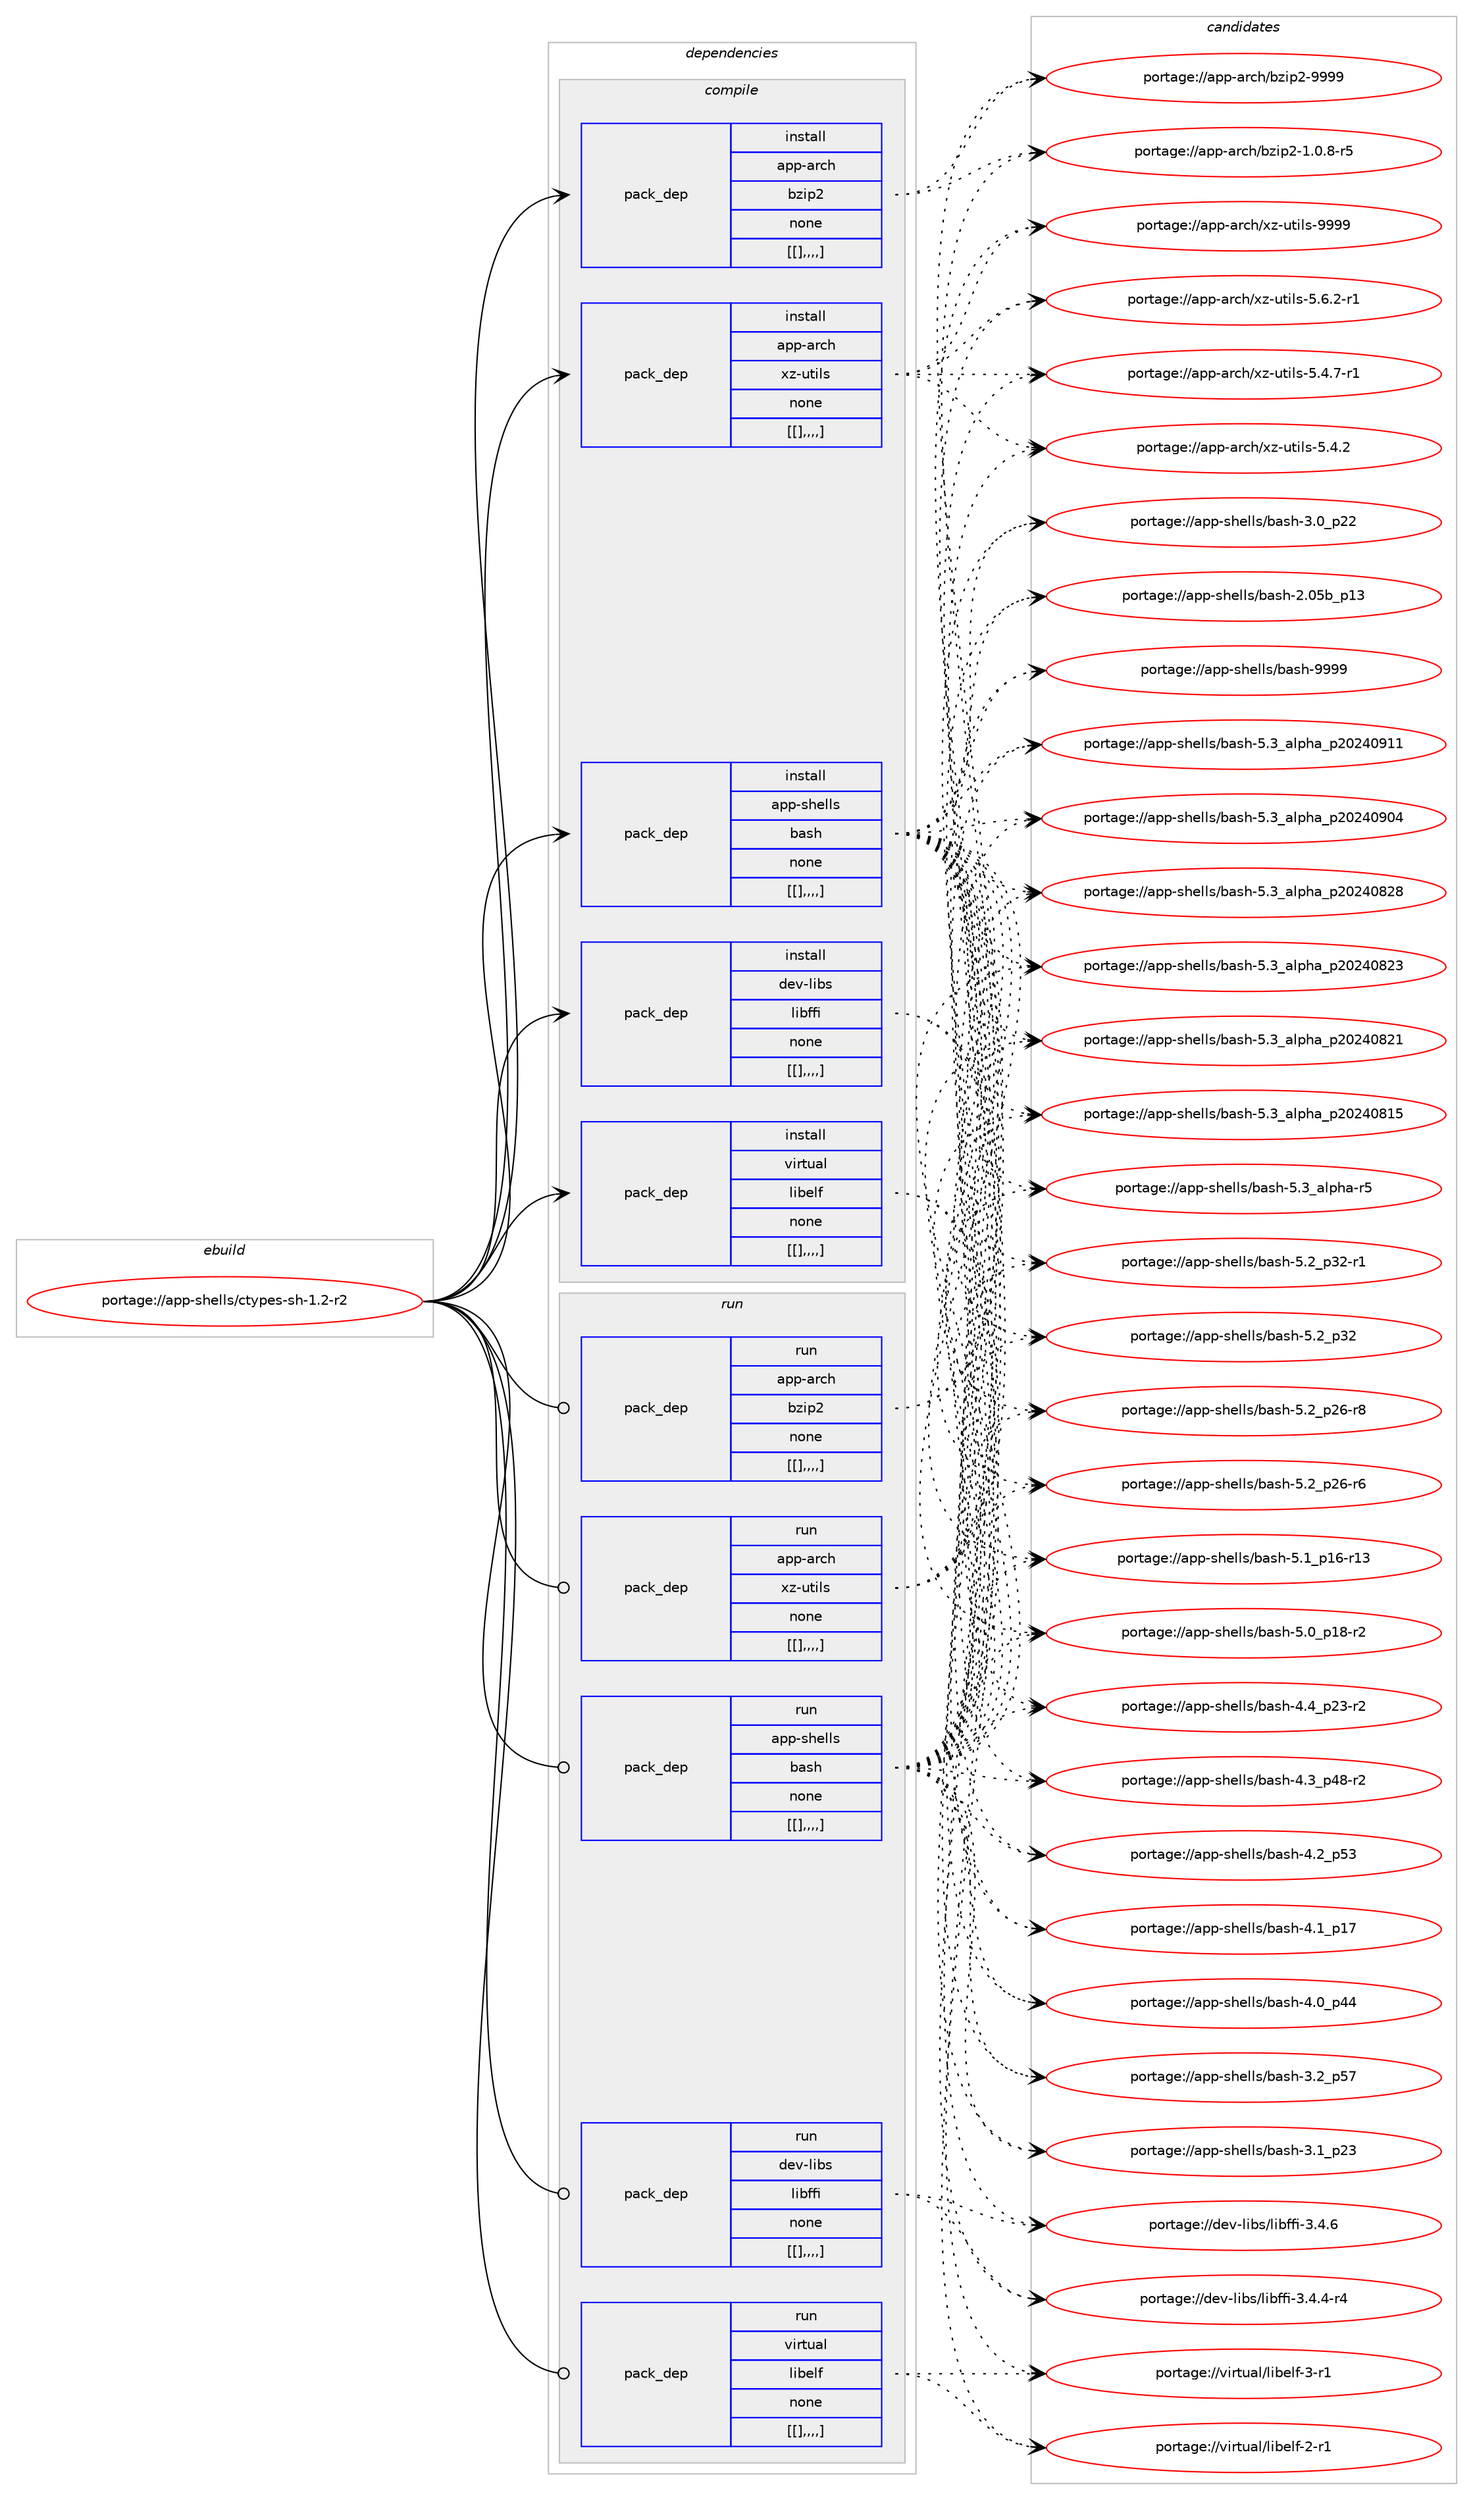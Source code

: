 digraph prolog {

# *************
# Graph options
# *************

newrank=true;
concentrate=true;
compound=true;
graph [rankdir=LR,fontname=Helvetica,fontsize=10,ranksep=1.5];#, ranksep=2.5, nodesep=0.2];
edge  [arrowhead=vee];
node  [fontname=Helvetica,fontsize=10];

# **********
# The ebuild
# **********

subgraph cluster_leftcol {
color=gray;
label=<<i>ebuild</i>>;
id [label="portage://app-shells/ctypes-sh-1.2-r2", color=red, width=4, href="../app-shells/ctypes-sh-1.2-r2.svg"];
}

# ****************
# The dependencies
# ****************

subgraph cluster_midcol {
color=gray;
label=<<i>dependencies</i>>;
subgraph cluster_compile {
fillcolor="#eeeeee";
style=filled;
label=<<i>compile</i>>;
subgraph pack37298 {
dependency52353 [label=<<TABLE BORDER="0" CELLBORDER="1" CELLSPACING="0" CELLPADDING="4" WIDTH="220"><TR><TD ROWSPAN="6" CELLPADDING="30">pack_dep</TD></TR><TR><TD WIDTH="110">install</TD></TR><TR><TD>app-arch</TD></TR><TR><TD>bzip2</TD></TR><TR><TD>none</TD></TR><TR><TD>[[],,,,]</TD></TR></TABLE>>, shape=none, color=blue];
}
id:e -> dependency52353:w [weight=20,style="solid",arrowhead="vee"];
subgraph pack37299 {
dependency52354 [label=<<TABLE BORDER="0" CELLBORDER="1" CELLSPACING="0" CELLPADDING="4" WIDTH="220"><TR><TD ROWSPAN="6" CELLPADDING="30">pack_dep</TD></TR><TR><TD WIDTH="110">install</TD></TR><TR><TD>app-arch</TD></TR><TR><TD>xz-utils</TD></TR><TR><TD>none</TD></TR><TR><TD>[[],,,,]</TD></TR></TABLE>>, shape=none, color=blue];
}
id:e -> dependency52354:w [weight=20,style="solid",arrowhead="vee"];
subgraph pack37300 {
dependency52355 [label=<<TABLE BORDER="0" CELLBORDER="1" CELLSPACING="0" CELLPADDING="4" WIDTH="220"><TR><TD ROWSPAN="6" CELLPADDING="30">pack_dep</TD></TR><TR><TD WIDTH="110">install</TD></TR><TR><TD>app-shells</TD></TR><TR><TD>bash</TD></TR><TR><TD>none</TD></TR><TR><TD>[[],,,,]</TD></TR></TABLE>>, shape=none, color=blue];
}
id:e -> dependency52355:w [weight=20,style="solid",arrowhead="vee"];
subgraph pack37301 {
dependency52356 [label=<<TABLE BORDER="0" CELLBORDER="1" CELLSPACING="0" CELLPADDING="4" WIDTH="220"><TR><TD ROWSPAN="6" CELLPADDING="30">pack_dep</TD></TR><TR><TD WIDTH="110">install</TD></TR><TR><TD>dev-libs</TD></TR><TR><TD>libffi</TD></TR><TR><TD>none</TD></TR><TR><TD>[[],,,,]</TD></TR></TABLE>>, shape=none, color=blue];
}
id:e -> dependency52356:w [weight=20,style="solid",arrowhead="vee"];
subgraph pack37302 {
dependency52357 [label=<<TABLE BORDER="0" CELLBORDER="1" CELLSPACING="0" CELLPADDING="4" WIDTH="220"><TR><TD ROWSPAN="6" CELLPADDING="30">pack_dep</TD></TR><TR><TD WIDTH="110">install</TD></TR><TR><TD>virtual</TD></TR><TR><TD>libelf</TD></TR><TR><TD>none</TD></TR><TR><TD>[[],,,,]</TD></TR></TABLE>>, shape=none, color=blue];
}
id:e -> dependency52357:w [weight=20,style="solid",arrowhead="vee"];
}
subgraph cluster_compileandrun {
fillcolor="#eeeeee";
style=filled;
label=<<i>compile and run</i>>;
}
subgraph cluster_run {
fillcolor="#eeeeee";
style=filled;
label=<<i>run</i>>;
subgraph pack37303 {
dependency52358 [label=<<TABLE BORDER="0" CELLBORDER="1" CELLSPACING="0" CELLPADDING="4" WIDTH="220"><TR><TD ROWSPAN="6" CELLPADDING="30">pack_dep</TD></TR><TR><TD WIDTH="110">run</TD></TR><TR><TD>app-arch</TD></TR><TR><TD>bzip2</TD></TR><TR><TD>none</TD></TR><TR><TD>[[],,,,]</TD></TR></TABLE>>, shape=none, color=blue];
}
id:e -> dependency52358:w [weight=20,style="solid",arrowhead="odot"];
subgraph pack37304 {
dependency52359 [label=<<TABLE BORDER="0" CELLBORDER="1" CELLSPACING="0" CELLPADDING="4" WIDTH="220"><TR><TD ROWSPAN="6" CELLPADDING="30">pack_dep</TD></TR><TR><TD WIDTH="110">run</TD></TR><TR><TD>app-arch</TD></TR><TR><TD>xz-utils</TD></TR><TR><TD>none</TD></TR><TR><TD>[[],,,,]</TD></TR></TABLE>>, shape=none, color=blue];
}
id:e -> dependency52359:w [weight=20,style="solid",arrowhead="odot"];
subgraph pack37305 {
dependency52360 [label=<<TABLE BORDER="0" CELLBORDER="1" CELLSPACING="0" CELLPADDING="4" WIDTH="220"><TR><TD ROWSPAN="6" CELLPADDING="30">pack_dep</TD></TR><TR><TD WIDTH="110">run</TD></TR><TR><TD>app-shells</TD></TR><TR><TD>bash</TD></TR><TR><TD>none</TD></TR><TR><TD>[[],,,,]</TD></TR></TABLE>>, shape=none, color=blue];
}
id:e -> dependency52360:w [weight=20,style="solid",arrowhead="odot"];
subgraph pack37306 {
dependency52361 [label=<<TABLE BORDER="0" CELLBORDER="1" CELLSPACING="0" CELLPADDING="4" WIDTH="220"><TR><TD ROWSPAN="6" CELLPADDING="30">pack_dep</TD></TR><TR><TD WIDTH="110">run</TD></TR><TR><TD>dev-libs</TD></TR><TR><TD>libffi</TD></TR><TR><TD>none</TD></TR><TR><TD>[[],,,,]</TD></TR></TABLE>>, shape=none, color=blue];
}
id:e -> dependency52361:w [weight=20,style="solid",arrowhead="odot"];
subgraph pack37307 {
dependency52362 [label=<<TABLE BORDER="0" CELLBORDER="1" CELLSPACING="0" CELLPADDING="4" WIDTH="220"><TR><TD ROWSPAN="6" CELLPADDING="30">pack_dep</TD></TR><TR><TD WIDTH="110">run</TD></TR><TR><TD>virtual</TD></TR><TR><TD>libelf</TD></TR><TR><TD>none</TD></TR><TR><TD>[[],,,,]</TD></TR></TABLE>>, shape=none, color=blue];
}
id:e -> dependency52362:w [weight=20,style="solid",arrowhead="odot"];
}
}

# **************
# The candidates
# **************

subgraph cluster_choices {
rank=same;
color=gray;
label=<<i>candidates</i>>;

subgraph choice37298 {
color=black;
nodesep=1;
choice971121124597114991044798122105112504557575757 [label="portage://app-arch/bzip2-9999", color=red, width=4,href="../app-arch/bzip2-9999.svg"];
choice971121124597114991044798122105112504549464846564511453 [label="portage://app-arch/bzip2-1.0.8-r5", color=red, width=4,href="../app-arch/bzip2-1.0.8-r5.svg"];
dependency52353:e -> choice971121124597114991044798122105112504557575757:w [style=dotted,weight="100"];
dependency52353:e -> choice971121124597114991044798122105112504549464846564511453:w [style=dotted,weight="100"];
}
subgraph choice37299 {
color=black;
nodesep=1;
choice9711211245971149910447120122451171161051081154557575757 [label="portage://app-arch/xz-utils-9999", color=red, width=4,href="../app-arch/xz-utils-9999.svg"];
choice9711211245971149910447120122451171161051081154553465446504511449 [label="portage://app-arch/xz-utils-5.6.2-r1", color=red, width=4,href="../app-arch/xz-utils-5.6.2-r1.svg"];
choice9711211245971149910447120122451171161051081154553465246554511449 [label="portage://app-arch/xz-utils-5.4.7-r1", color=red, width=4,href="../app-arch/xz-utils-5.4.7-r1.svg"];
choice971121124597114991044712012245117116105108115455346524650 [label="portage://app-arch/xz-utils-5.4.2", color=red, width=4,href="../app-arch/xz-utils-5.4.2.svg"];
dependency52354:e -> choice9711211245971149910447120122451171161051081154557575757:w [style=dotted,weight="100"];
dependency52354:e -> choice9711211245971149910447120122451171161051081154553465446504511449:w [style=dotted,weight="100"];
dependency52354:e -> choice9711211245971149910447120122451171161051081154553465246554511449:w [style=dotted,weight="100"];
dependency52354:e -> choice971121124597114991044712012245117116105108115455346524650:w [style=dotted,weight="100"];
}
subgraph choice37300 {
color=black;
nodesep=1;
choice97112112451151041011081081154798971151044557575757 [label="portage://app-shells/bash-9999", color=red, width=4,href="../app-shells/bash-9999.svg"];
choice971121124511510410110810811547989711510445534651959710811210497951125048505248574949 [label="portage://app-shells/bash-5.3_alpha_p20240911", color=red, width=4,href="../app-shells/bash-5.3_alpha_p20240911.svg"];
choice971121124511510410110810811547989711510445534651959710811210497951125048505248574852 [label="portage://app-shells/bash-5.3_alpha_p20240904", color=red, width=4,href="../app-shells/bash-5.3_alpha_p20240904.svg"];
choice971121124511510410110810811547989711510445534651959710811210497951125048505248565056 [label="portage://app-shells/bash-5.3_alpha_p20240828", color=red, width=4,href="../app-shells/bash-5.3_alpha_p20240828.svg"];
choice971121124511510410110810811547989711510445534651959710811210497951125048505248565051 [label="portage://app-shells/bash-5.3_alpha_p20240823", color=red, width=4,href="../app-shells/bash-5.3_alpha_p20240823.svg"];
choice971121124511510410110810811547989711510445534651959710811210497951125048505248565049 [label="portage://app-shells/bash-5.3_alpha_p20240821", color=red, width=4,href="../app-shells/bash-5.3_alpha_p20240821.svg"];
choice971121124511510410110810811547989711510445534651959710811210497951125048505248564953 [label="portage://app-shells/bash-5.3_alpha_p20240815", color=red, width=4,href="../app-shells/bash-5.3_alpha_p20240815.svg"];
choice9711211245115104101108108115479897115104455346519597108112104974511453 [label="portage://app-shells/bash-5.3_alpha-r5", color=red, width=4,href="../app-shells/bash-5.3_alpha-r5.svg"];
choice9711211245115104101108108115479897115104455346509511251504511449 [label="portage://app-shells/bash-5.2_p32-r1", color=red, width=4,href="../app-shells/bash-5.2_p32-r1.svg"];
choice971121124511510410110810811547989711510445534650951125150 [label="portage://app-shells/bash-5.2_p32", color=red, width=4,href="../app-shells/bash-5.2_p32.svg"];
choice9711211245115104101108108115479897115104455346509511250544511456 [label="portage://app-shells/bash-5.2_p26-r8", color=red, width=4,href="../app-shells/bash-5.2_p26-r8.svg"];
choice9711211245115104101108108115479897115104455346509511250544511454 [label="portage://app-shells/bash-5.2_p26-r6", color=red, width=4,href="../app-shells/bash-5.2_p26-r6.svg"];
choice971121124511510410110810811547989711510445534649951124954451144951 [label="portage://app-shells/bash-5.1_p16-r13", color=red, width=4,href="../app-shells/bash-5.1_p16-r13.svg"];
choice9711211245115104101108108115479897115104455346489511249564511450 [label="portage://app-shells/bash-5.0_p18-r2", color=red, width=4,href="../app-shells/bash-5.0_p18-r2.svg"];
choice9711211245115104101108108115479897115104455246529511250514511450 [label="portage://app-shells/bash-4.4_p23-r2", color=red, width=4,href="../app-shells/bash-4.4_p23-r2.svg"];
choice9711211245115104101108108115479897115104455246519511252564511450 [label="portage://app-shells/bash-4.3_p48-r2", color=red, width=4,href="../app-shells/bash-4.3_p48-r2.svg"];
choice971121124511510410110810811547989711510445524650951125351 [label="portage://app-shells/bash-4.2_p53", color=red, width=4,href="../app-shells/bash-4.2_p53.svg"];
choice971121124511510410110810811547989711510445524649951124955 [label="portage://app-shells/bash-4.1_p17", color=red, width=4,href="../app-shells/bash-4.1_p17.svg"];
choice971121124511510410110810811547989711510445524648951125252 [label="portage://app-shells/bash-4.0_p44", color=red, width=4,href="../app-shells/bash-4.0_p44.svg"];
choice971121124511510410110810811547989711510445514650951125355 [label="portage://app-shells/bash-3.2_p57", color=red, width=4,href="../app-shells/bash-3.2_p57.svg"];
choice971121124511510410110810811547989711510445514649951125051 [label="portage://app-shells/bash-3.1_p23", color=red, width=4,href="../app-shells/bash-3.1_p23.svg"];
choice971121124511510410110810811547989711510445514648951125050 [label="portage://app-shells/bash-3.0_p22", color=red, width=4,href="../app-shells/bash-3.0_p22.svg"];
choice9711211245115104101108108115479897115104455046485398951124951 [label="portage://app-shells/bash-2.05b_p13", color=red, width=4,href="../app-shells/bash-2.05b_p13.svg"];
dependency52355:e -> choice97112112451151041011081081154798971151044557575757:w [style=dotted,weight="100"];
dependency52355:e -> choice971121124511510410110810811547989711510445534651959710811210497951125048505248574949:w [style=dotted,weight="100"];
dependency52355:e -> choice971121124511510410110810811547989711510445534651959710811210497951125048505248574852:w [style=dotted,weight="100"];
dependency52355:e -> choice971121124511510410110810811547989711510445534651959710811210497951125048505248565056:w [style=dotted,weight="100"];
dependency52355:e -> choice971121124511510410110810811547989711510445534651959710811210497951125048505248565051:w [style=dotted,weight="100"];
dependency52355:e -> choice971121124511510410110810811547989711510445534651959710811210497951125048505248565049:w [style=dotted,weight="100"];
dependency52355:e -> choice971121124511510410110810811547989711510445534651959710811210497951125048505248564953:w [style=dotted,weight="100"];
dependency52355:e -> choice9711211245115104101108108115479897115104455346519597108112104974511453:w [style=dotted,weight="100"];
dependency52355:e -> choice9711211245115104101108108115479897115104455346509511251504511449:w [style=dotted,weight="100"];
dependency52355:e -> choice971121124511510410110810811547989711510445534650951125150:w [style=dotted,weight="100"];
dependency52355:e -> choice9711211245115104101108108115479897115104455346509511250544511456:w [style=dotted,weight="100"];
dependency52355:e -> choice9711211245115104101108108115479897115104455346509511250544511454:w [style=dotted,weight="100"];
dependency52355:e -> choice971121124511510410110810811547989711510445534649951124954451144951:w [style=dotted,weight="100"];
dependency52355:e -> choice9711211245115104101108108115479897115104455346489511249564511450:w [style=dotted,weight="100"];
dependency52355:e -> choice9711211245115104101108108115479897115104455246529511250514511450:w [style=dotted,weight="100"];
dependency52355:e -> choice9711211245115104101108108115479897115104455246519511252564511450:w [style=dotted,weight="100"];
dependency52355:e -> choice971121124511510410110810811547989711510445524650951125351:w [style=dotted,weight="100"];
dependency52355:e -> choice971121124511510410110810811547989711510445524649951124955:w [style=dotted,weight="100"];
dependency52355:e -> choice971121124511510410110810811547989711510445524648951125252:w [style=dotted,weight="100"];
dependency52355:e -> choice971121124511510410110810811547989711510445514650951125355:w [style=dotted,weight="100"];
dependency52355:e -> choice971121124511510410110810811547989711510445514649951125051:w [style=dotted,weight="100"];
dependency52355:e -> choice971121124511510410110810811547989711510445514648951125050:w [style=dotted,weight="100"];
dependency52355:e -> choice9711211245115104101108108115479897115104455046485398951124951:w [style=dotted,weight="100"];
}
subgraph choice37301 {
color=black;
nodesep=1;
choice10010111845108105981154710810598102102105455146524654 [label="portage://dev-libs/libffi-3.4.6", color=red, width=4,href="../dev-libs/libffi-3.4.6.svg"];
choice100101118451081059811547108105981021021054551465246524511452 [label="portage://dev-libs/libffi-3.4.4-r4", color=red, width=4,href="../dev-libs/libffi-3.4.4-r4.svg"];
dependency52356:e -> choice10010111845108105981154710810598102102105455146524654:w [style=dotted,weight="100"];
dependency52356:e -> choice100101118451081059811547108105981021021054551465246524511452:w [style=dotted,weight="100"];
}
subgraph choice37302 {
color=black;
nodesep=1;
choice11810511411611797108471081059810110810245514511449 [label="portage://virtual/libelf-3-r1", color=red, width=4,href="../virtual/libelf-3-r1.svg"];
choice11810511411611797108471081059810110810245504511449 [label="portage://virtual/libelf-2-r1", color=red, width=4,href="../virtual/libelf-2-r1.svg"];
dependency52357:e -> choice11810511411611797108471081059810110810245514511449:w [style=dotted,weight="100"];
dependency52357:e -> choice11810511411611797108471081059810110810245504511449:w [style=dotted,weight="100"];
}
subgraph choice37303 {
color=black;
nodesep=1;
choice971121124597114991044798122105112504557575757 [label="portage://app-arch/bzip2-9999", color=red, width=4,href="../app-arch/bzip2-9999.svg"];
choice971121124597114991044798122105112504549464846564511453 [label="portage://app-arch/bzip2-1.0.8-r5", color=red, width=4,href="../app-arch/bzip2-1.0.8-r5.svg"];
dependency52358:e -> choice971121124597114991044798122105112504557575757:w [style=dotted,weight="100"];
dependency52358:e -> choice971121124597114991044798122105112504549464846564511453:w [style=dotted,weight="100"];
}
subgraph choice37304 {
color=black;
nodesep=1;
choice9711211245971149910447120122451171161051081154557575757 [label="portage://app-arch/xz-utils-9999", color=red, width=4,href="../app-arch/xz-utils-9999.svg"];
choice9711211245971149910447120122451171161051081154553465446504511449 [label="portage://app-arch/xz-utils-5.6.2-r1", color=red, width=4,href="../app-arch/xz-utils-5.6.2-r1.svg"];
choice9711211245971149910447120122451171161051081154553465246554511449 [label="portage://app-arch/xz-utils-5.4.7-r1", color=red, width=4,href="../app-arch/xz-utils-5.4.7-r1.svg"];
choice971121124597114991044712012245117116105108115455346524650 [label="portage://app-arch/xz-utils-5.4.2", color=red, width=4,href="../app-arch/xz-utils-5.4.2.svg"];
dependency52359:e -> choice9711211245971149910447120122451171161051081154557575757:w [style=dotted,weight="100"];
dependency52359:e -> choice9711211245971149910447120122451171161051081154553465446504511449:w [style=dotted,weight="100"];
dependency52359:e -> choice9711211245971149910447120122451171161051081154553465246554511449:w [style=dotted,weight="100"];
dependency52359:e -> choice971121124597114991044712012245117116105108115455346524650:w [style=dotted,weight="100"];
}
subgraph choice37305 {
color=black;
nodesep=1;
choice97112112451151041011081081154798971151044557575757 [label="portage://app-shells/bash-9999", color=red, width=4,href="../app-shells/bash-9999.svg"];
choice971121124511510410110810811547989711510445534651959710811210497951125048505248574949 [label="portage://app-shells/bash-5.3_alpha_p20240911", color=red, width=4,href="../app-shells/bash-5.3_alpha_p20240911.svg"];
choice971121124511510410110810811547989711510445534651959710811210497951125048505248574852 [label="portage://app-shells/bash-5.3_alpha_p20240904", color=red, width=4,href="../app-shells/bash-5.3_alpha_p20240904.svg"];
choice971121124511510410110810811547989711510445534651959710811210497951125048505248565056 [label="portage://app-shells/bash-5.3_alpha_p20240828", color=red, width=4,href="../app-shells/bash-5.3_alpha_p20240828.svg"];
choice971121124511510410110810811547989711510445534651959710811210497951125048505248565051 [label="portage://app-shells/bash-5.3_alpha_p20240823", color=red, width=4,href="../app-shells/bash-5.3_alpha_p20240823.svg"];
choice971121124511510410110810811547989711510445534651959710811210497951125048505248565049 [label="portage://app-shells/bash-5.3_alpha_p20240821", color=red, width=4,href="../app-shells/bash-5.3_alpha_p20240821.svg"];
choice971121124511510410110810811547989711510445534651959710811210497951125048505248564953 [label="portage://app-shells/bash-5.3_alpha_p20240815", color=red, width=4,href="../app-shells/bash-5.3_alpha_p20240815.svg"];
choice9711211245115104101108108115479897115104455346519597108112104974511453 [label="portage://app-shells/bash-5.3_alpha-r5", color=red, width=4,href="../app-shells/bash-5.3_alpha-r5.svg"];
choice9711211245115104101108108115479897115104455346509511251504511449 [label="portage://app-shells/bash-5.2_p32-r1", color=red, width=4,href="../app-shells/bash-5.2_p32-r1.svg"];
choice971121124511510410110810811547989711510445534650951125150 [label="portage://app-shells/bash-5.2_p32", color=red, width=4,href="../app-shells/bash-5.2_p32.svg"];
choice9711211245115104101108108115479897115104455346509511250544511456 [label="portage://app-shells/bash-5.2_p26-r8", color=red, width=4,href="../app-shells/bash-5.2_p26-r8.svg"];
choice9711211245115104101108108115479897115104455346509511250544511454 [label="portage://app-shells/bash-5.2_p26-r6", color=red, width=4,href="../app-shells/bash-5.2_p26-r6.svg"];
choice971121124511510410110810811547989711510445534649951124954451144951 [label="portage://app-shells/bash-5.1_p16-r13", color=red, width=4,href="../app-shells/bash-5.1_p16-r13.svg"];
choice9711211245115104101108108115479897115104455346489511249564511450 [label="portage://app-shells/bash-5.0_p18-r2", color=red, width=4,href="../app-shells/bash-5.0_p18-r2.svg"];
choice9711211245115104101108108115479897115104455246529511250514511450 [label="portage://app-shells/bash-4.4_p23-r2", color=red, width=4,href="../app-shells/bash-4.4_p23-r2.svg"];
choice9711211245115104101108108115479897115104455246519511252564511450 [label="portage://app-shells/bash-4.3_p48-r2", color=red, width=4,href="../app-shells/bash-4.3_p48-r2.svg"];
choice971121124511510410110810811547989711510445524650951125351 [label="portage://app-shells/bash-4.2_p53", color=red, width=4,href="../app-shells/bash-4.2_p53.svg"];
choice971121124511510410110810811547989711510445524649951124955 [label="portage://app-shells/bash-4.1_p17", color=red, width=4,href="../app-shells/bash-4.1_p17.svg"];
choice971121124511510410110810811547989711510445524648951125252 [label="portage://app-shells/bash-4.0_p44", color=red, width=4,href="../app-shells/bash-4.0_p44.svg"];
choice971121124511510410110810811547989711510445514650951125355 [label="portage://app-shells/bash-3.2_p57", color=red, width=4,href="../app-shells/bash-3.2_p57.svg"];
choice971121124511510410110810811547989711510445514649951125051 [label="portage://app-shells/bash-3.1_p23", color=red, width=4,href="../app-shells/bash-3.1_p23.svg"];
choice971121124511510410110810811547989711510445514648951125050 [label="portage://app-shells/bash-3.0_p22", color=red, width=4,href="../app-shells/bash-3.0_p22.svg"];
choice9711211245115104101108108115479897115104455046485398951124951 [label="portage://app-shells/bash-2.05b_p13", color=red, width=4,href="../app-shells/bash-2.05b_p13.svg"];
dependency52360:e -> choice97112112451151041011081081154798971151044557575757:w [style=dotted,weight="100"];
dependency52360:e -> choice971121124511510410110810811547989711510445534651959710811210497951125048505248574949:w [style=dotted,weight="100"];
dependency52360:e -> choice971121124511510410110810811547989711510445534651959710811210497951125048505248574852:w [style=dotted,weight="100"];
dependency52360:e -> choice971121124511510410110810811547989711510445534651959710811210497951125048505248565056:w [style=dotted,weight="100"];
dependency52360:e -> choice971121124511510410110810811547989711510445534651959710811210497951125048505248565051:w [style=dotted,weight="100"];
dependency52360:e -> choice971121124511510410110810811547989711510445534651959710811210497951125048505248565049:w [style=dotted,weight="100"];
dependency52360:e -> choice971121124511510410110810811547989711510445534651959710811210497951125048505248564953:w [style=dotted,weight="100"];
dependency52360:e -> choice9711211245115104101108108115479897115104455346519597108112104974511453:w [style=dotted,weight="100"];
dependency52360:e -> choice9711211245115104101108108115479897115104455346509511251504511449:w [style=dotted,weight="100"];
dependency52360:e -> choice971121124511510410110810811547989711510445534650951125150:w [style=dotted,weight="100"];
dependency52360:e -> choice9711211245115104101108108115479897115104455346509511250544511456:w [style=dotted,weight="100"];
dependency52360:e -> choice9711211245115104101108108115479897115104455346509511250544511454:w [style=dotted,weight="100"];
dependency52360:e -> choice971121124511510410110810811547989711510445534649951124954451144951:w [style=dotted,weight="100"];
dependency52360:e -> choice9711211245115104101108108115479897115104455346489511249564511450:w [style=dotted,weight="100"];
dependency52360:e -> choice9711211245115104101108108115479897115104455246529511250514511450:w [style=dotted,weight="100"];
dependency52360:e -> choice9711211245115104101108108115479897115104455246519511252564511450:w [style=dotted,weight="100"];
dependency52360:e -> choice971121124511510410110810811547989711510445524650951125351:w [style=dotted,weight="100"];
dependency52360:e -> choice971121124511510410110810811547989711510445524649951124955:w [style=dotted,weight="100"];
dependency52360:e -> choice971121124511510410110810811547989711510445524648951125252:w [style=dotted,weight="100"];
dependency52360:e -> choice971121124511510410110810811547989711510445514650951125355:w [style=dotted,weight="100"];
dependency52360:e -> choice971121124511510410110810811547989711510445514649951125051:w [style=dotted,weight="100"];
dependency52360:e -> choice971121124511510410110810811547989711510445514648951125050:w [style=dotted,weight="100"];
dependency52360:e -> choice9711211245115104101108108115479897115104455046485398951124951:w [style=dotted,weight="100"];
}
subgraph choice37306 {
color=black;
nodesep=1;
choice10010111845108105981154710810598102102105455146524654 [label="portage://dev-libs/libffi-3.4.6", color=red, width=4,href="../dev-libs/libffi-3.4.6.svg"];
choice100101118451081059811547108105981021021054551465246524511452 [label="portage://dev-libs/libffi-3.4.4-r4", color=red, width=4,href="../dev-libs/libffi-3.4.4-r4.svg"];
dependency52361:e -> choice10010111845108105981154710810598102102105455146524654:w [style=dotted,weight="100"];
dependency52361:e -> choice100101118451081059811547108105981021021054551465246524511452:w [style=dotted,weight="100"];
}
subgraph choice37307 {
color=black;
nodesep=1;
choice11810511411611797108471081059810110810245514511449 [label="portage://virtual/libelf-3-r1", color=red, width=4,href="../virtual/libelf-3-r1.svg"];
choice11810511411611797108471081059810110810245504511449 [label="portage://virtual/libelf-2-r1", color=red, width=4,href="../virtual/libelf-2-r1.svg"];
dependency52362:e -> choice11810511411611797108471081059810110810245514511449:w [style=dotted,weight="100"];
dependency52362:e -> choice11810511411611797108471081059810110810245504511449:w [style=dotted,weight="100"];
}
}

}
